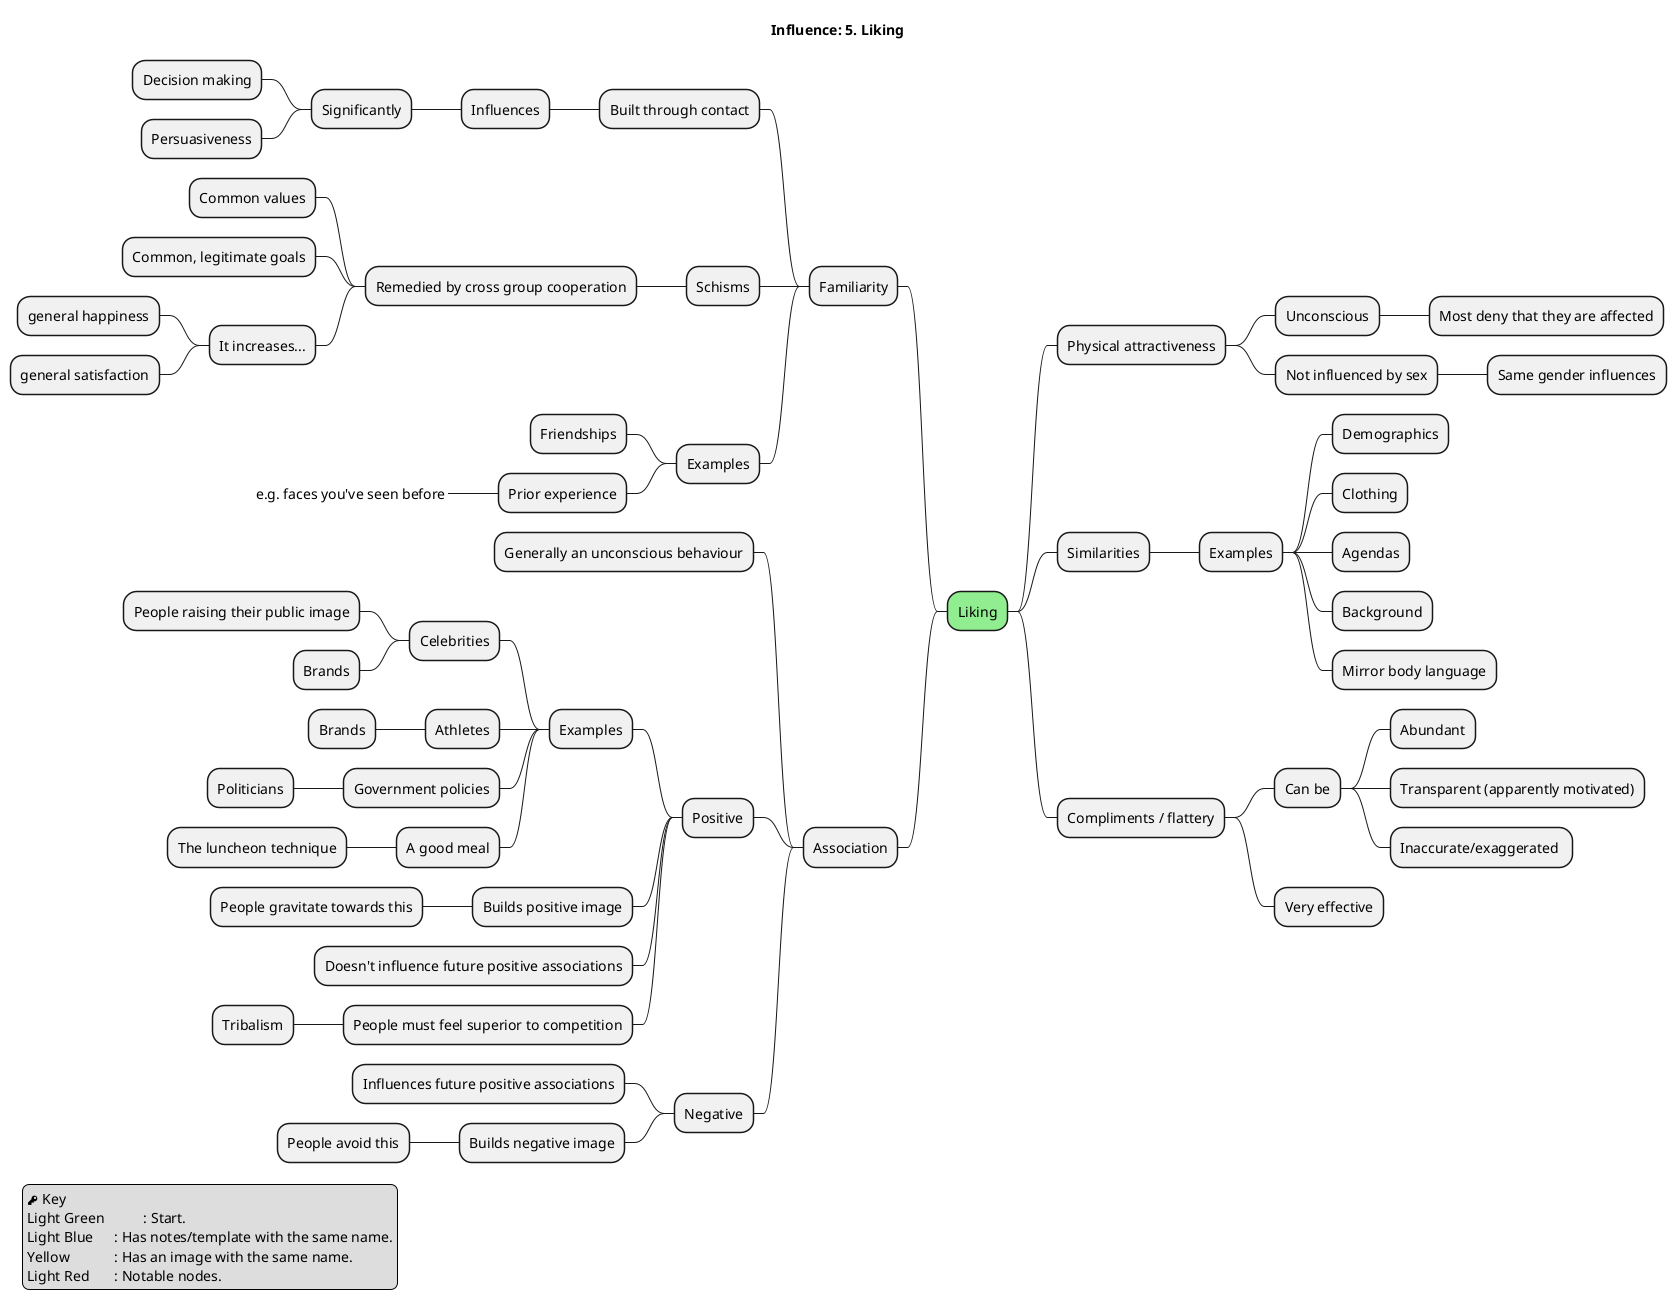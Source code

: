 @startmindmap

title Influence: 5. Liking

legend left
  <&key> Key
  Light Green   \t: Start.
  Light Blue    \t: Has notes/template with the same name.
  Yellow        \t: Has an image with the same name.
  Light Red     \t: Notable nodes.
endlegend


*[#lightgreen] Liking

** Physical attractiveness
*** Unconscious
**** Most deny that they are affected
*** Not influenced by sex
**** Same gender influences

** Similarities
*** Examples
**** Demographics
**** Clothing
**** Agendas
**** Background
**** Mirror body language

** Compliments / flattery
*** Can be
**** Abundant
**** Transparent (apparently motivated)
**** Inaccurate/exaggerated 
*** Very effective

left side

** Familiarity
*** Built through contact
**** Influences
***** Significantly
****** Decision making
****** Persuasiveness
*** Schisms
**** Remedied by cross group cooperation
***** Common values
***** Common, legitimate goals
***** It increases...
****** general happiness
****** general satisfaction
*** Examples
**** Friendships
**** Prior experience
*****_ e.g. faces you've seen before

** Association
*** Generally an unconscious behaviour
*** Positive
**** Examples
***** Celebrities
****** People raising their public image
****** Brands
***** Athletes
****** Brands
***** Government policies
****** Politicians
***** A good meal
****** The luncheon technique
**** Builds positive image
***** People gravitate towards this
**** Doesn't influence future positive associations
**** People must feel superior to competition
***** Tribalism
*** Negative
**** Influences future positive associations
**** Builds negative image
***** People avoid this

@endmindmap
